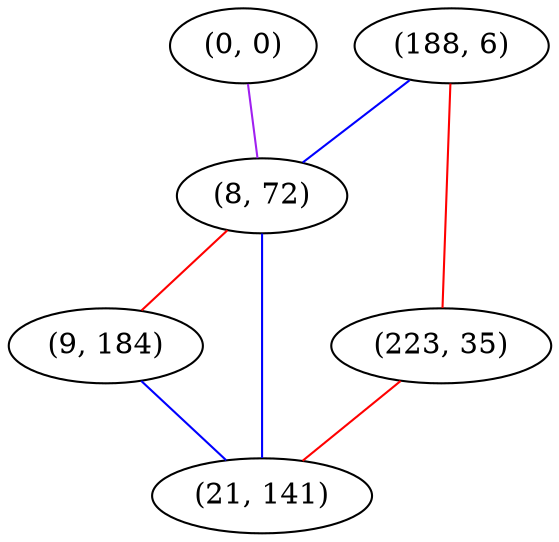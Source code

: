 graph "" {
"(0, 0)";
"(188, 6)";
"(8, 72)";
"(223, 35)";
"(9, 184)";
"(21, 141)";
"(0, 0)" -- "(8, 72)"  [color=purple, key=0, weight=4];
"(188, 6)" -- "(223, 35)"  [color=red, key=0, weight=1];
"(188, 6)" -- "(8, 72)"  [color=blue, key=0, weight=3];
"(8, 72)" -- "(9, 184)"  [color=red, key=0, weight=1];
"(8, 72)" -- "(21, 141)"  [color=blue, key=0, weight=3];
"(223, 35)" -- "(21, 141)"  [color=red, key=0, weight=1];
"(9, 184)" -- "(21, 141)"  [color=blue, key=0, weight=3];
}
